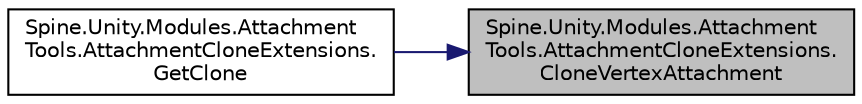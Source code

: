 digraph "Spine.Unity.Modules.AttachmentTools.AttachmentCloneExtensions.CloneVertexAttachment"
{
 // LATEX_PDF_SIZE
  edge [fontname="Helvetica",fontsize="10",labelfontname="Helvetica",labelfontsize="10"];
  node [fontname="Helvetica",fontsize="10",shape=record];
  rankdir="RL";
  Node1 [label="Spine.Unity.Modules.Attachment\lTools.AttachmentCloneExtensions.\lCloneVertexAttachment",height=0.2,width=0.4,color="black", fillcolor="grey75", style="filled", fontcolor="black",tooltip=" "];
  Node1 -> Node2 [dir="back",color="midnightblue",fontsize="10",style="solid"];
  Node2 [label="Spine.Unity.Modules.Attachment\lTools.AttachmentCloneExtensions.\lGetClone",height=0.2,width=0.4,color="black", fillcolor="white", style="filled",URL="$class_spine_1_1_unity_1_1_modules_1_1_attachment_tools_1_1_attachment_clone_extensions.html#afbf6083c701bb57810181d329f9e6fe0",tooltip=" "];
}
